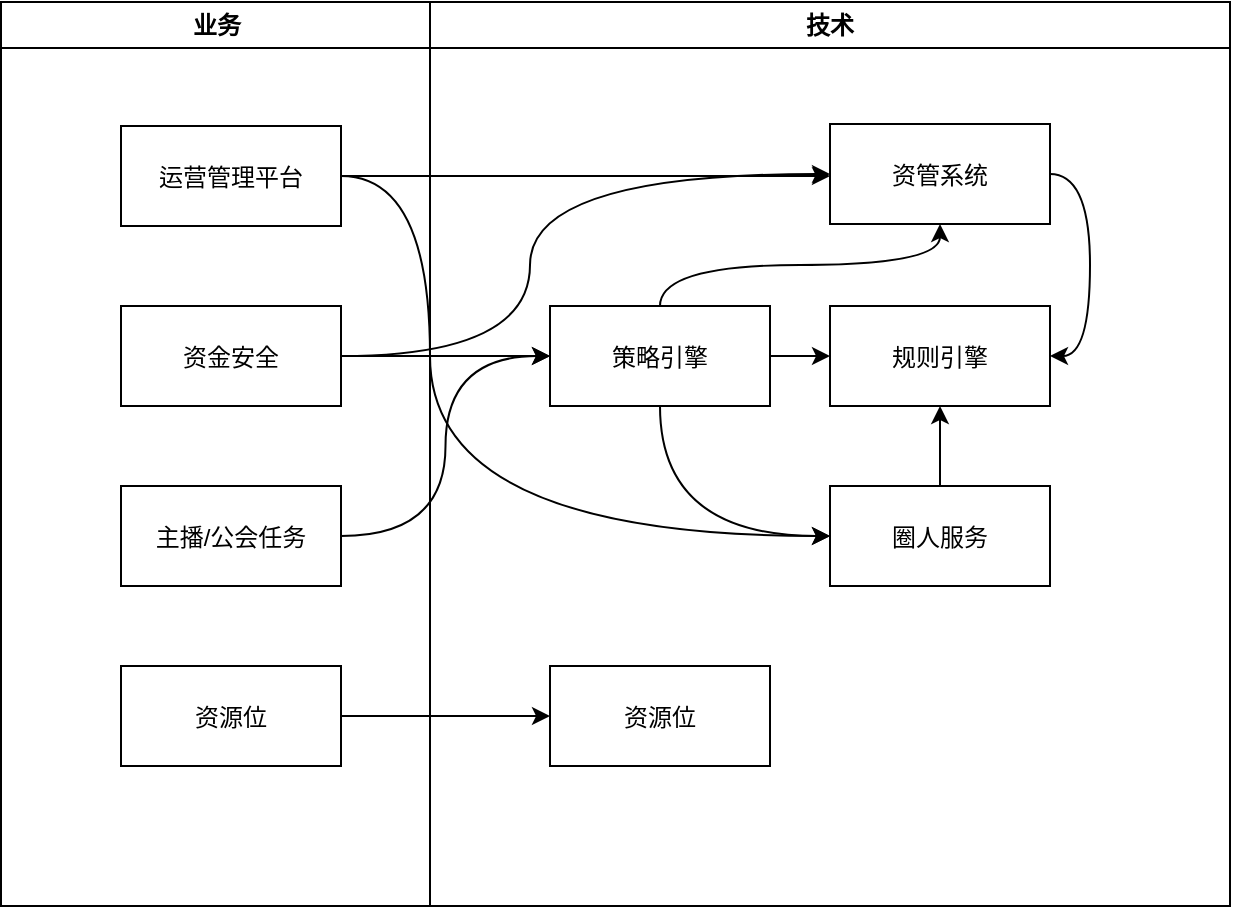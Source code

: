 <mxfile version="14.7.3" type="github">
  <diagram name="Page-1" id="e7e014a7-5840-1c2e-5031-d8a46d1fe8dd">
    <mxGraphModel dx="2595" dy="746" grid="1" gridSize="10" guides="1" tooltips="1" connect="1" arrows="1" fold="1" page="1" pageScale="1" pageWidth="1169" pageHeight="826" background="#ffffff" math="0" shadow="0">
      <root>
        <mxCell id="0" />
        <mxCell id="1" parent="0" />
        <mxCell id="2" value="技术" style="swimlane;whiteSpace=wrap" parent="1" vertex="1">
          <mxGeometry x="170" y="128" width="400" height="452" as="geometry" />
        </mxCell>
        <mxCell id="Zfrfg-gOs-KB_QYQ9pTv-29" style="edgeStyle=orthogonalEdgeStyle;curved=1;rounded=0;orthogonalLoop=1;jettySize=auto;html=1;exitX=1;exitY=0.5;exitDx=0;exitDy=0;entryX=1;entryY=0.5;entryDx=0;entryDy=0;" parent="2" source="7" target="Zfrfg-gOs-KB_QYQ9pTv-18" edge="1">
          <mxGeometry relative="1" as="geometry" />
        </mxCell>
        <mxCell id="7" value="资管系统" style="" parent="2" vertex="1">
          <mxGeometry x="200" y="61" width="110" height="50" as="geometry" />
        </mxCell>
        <mxCell id="Zfrfg-gOs-KB_QYQ9pTv-27" style="edgeStyle=orthogonalEdgeStyle;curved=1;rounded=0;orthogonalLoop=1;jettySize=auto;html=1;exitX=0.5;exitY=0;exitDx=0;exitDy=0;entryX=0.5;entryY=1;entryDx=0;entryDy=0;" parent="2" source="8" target="Zfrfg-gOs-KB_QYQ9pTv-18" edge="1">
          <mxGeometry relative="1" as="geometry" />
        </mxCell>
        <mxCell id="8" value="圈人服务" style="" parent="2" vertex="1">
          <mxGeometry x="200" y="242" width="110" height="50" as="geometry" />
        </mxCell>
        <mxCell id="Zfrfg-gOs-KB_QYQ9pTv-18" value="规则引擎" style="" parent="2" vertex="1">
          <mxGeometry x="200" y="152" width="110" height="50" as="geometry" />
        </mxCell>
        <mxCell id="Zfrfg-gOs-KB_QYQ9pTv-24" style="edgeStyle=orthogonalEdgeStyle;curved=1;rounded=0;orthogonalLoop=1;jettySize=auto;html=1;exitX=0.5;exitY=0;exitDx=0;exitDy=0;entryX=0.5;entryY=1;entryDx=0;entryDy=0;" parent="2" source="Zfrfg-gOs-KB_QYQ9pTv-19" target="7" edge="1">
          <mxGeometry relative="1" as="geometry" />
        </mxCell>
        <mxCell id="Zfrfg-gOs-KB_QYQ9pTv-25" style="edgeStyle=orthogonalEdgeStyle;curved=1;rounded=0;orthogonalLoop=1;jettySize=auto;html=1;exitX=0.5;exitY=1;exitDx=0;exitDy=0;entryX=0;entryY=0.5;entryDx=0;entryDy=0;" parent="2" source="Zfrfg-gOs-KB_QYQ9pTv-19" target="8" edge="1">
          <mxGeometry relative="1" as="geometry" />
        </mxCell>
        <mxCell id="Zfrfg-gOs-KB_QYQ9pTv-30" style="edgeStyle=orthogonalEdgeStyle;curved=1;rounded=0;orthogonalLoop=1;jettySize=auto;html=1;exitX=1;exitY=0.5;exitDx=0;exitDy=0;entryX=0;entryY=0.5;entryDx=0;entryDy=0;" parent="2" source="Zfrfg-gOs-KB_QYQ9pTv-19" target="Zfrfg-gOs-KB_QYQ9pTv-18" edge="1">
          <mxGeometry relative="1" as="geometry" />
        </mxCell>
        <mxCell id="Zfrfg-gOs-KB_QYQ9pTv-19" value="策略引擎" style="" parent="2" vertex="1">
          <mxGeometry x="60" y="152" width="110" height="50" as="geometry" />
        </mxCell>
        <mxCell id="Zfrfg-gOs-KB_QYQ9pTv-20" value="资源位" style="" parent="2" vertex="1">
          <mxGeometry x="60" y="332" width="110" height="50" as="geometry" />
        </mxCell>
        <mxCell id="XmUrZ2d7nXlU5lwVd_Uo-16" value="业务" style="swimlane;whiteSpace=wrap" parent="1" vertex="1">
          <mxGeometry x="-44.5" y="128" width="214.5" height="452" as="geometry" />
        </mxCell>
        <mxCell id="XmUrZ2d7nXlU5lwVd_Uo-18" value="运营管理平台" style="" parent="XmUrZ2d7nXlU5lwVd_Uo-16" vertex="1">
          <mxGeometry x="60" y="62" width="110" height="50" as="geometry" />
        </mxCell>
        <mxCell id="XmUrZ2d7nXlU5lwVd_Uo-19" value="资金安全" style="" parent="XmUrZ2d7nXlU5lwVd_Uo-16" vertex="1">
          <mxGeometry x="60" y="152" width="110" height="50" as="geometry" />
        </mxCell>
        <mxCell id="Zfrfg-gOs-KB_QYQ9pTv-16" value="资源位" style="" parent="XmUrZ2d7nXlU5lwVd_Uo-16" vertex="1">
          <mxGeometry x="60" y="332" width="110" height="50" as="geometry" />
        </mxCell>
        <mxCell id="Zfrfg-gOs-KB_QYQ9pTv-17" value="主播/公会任务" style="" parent="XmUrZ2d7nXlU5lwVd_Uo-16" vertex="1">
          <mxGeometry x="60" y="242" width="110" height="50" as="geometry" />
        </mxCell>
        <mxCell id="Zfrfg-gOs-KB_QYQ9pTv-21" style="edgeStyle=orthogonalEdgeStyle;rounded=0;orthogonalLoop=1;jettySize=auto;html=1;exitX=1;exitY=0.5;exitDx=0;exitDy=0;entryX=0;entryY=0.5;entryDx=0;entryDy=0;curved=1;" parent="1" source="Zfrfg-gOs-KB_QYQ9pTv-16" target="Zfrfg-gOs-KB_QYQ9pTv-20" edge="1">
          <mxGeometry relative="1" as="geometry" />
        </mxCell>
        <mxCell id="Zfrfg-gOs-KB_QYQ9pTv-22" style="edgeStyle=orthogonalEdgeStyle;rounded=0;orthogonalLoop=1;jettySize=auto;html=1;exitX=1;exitY=0.5;exitDx=0;exitDy=0;entryX=0;entryY=0.5;entryDx=0;entryDy=0;curved=1;" parent="1" source="XmUrZ2d7nXlU5lwVd_Uo-19" target="7" edge="1">
          <mxGeometry relative="1" as="geometry">
            <Array as="points">
              <mxPoint x="220" y="305" />
              <mxPoint x="220" y="214" />
            </Array>
          </mxGeometry>
        </mxCell>
        <mxCell id="Zfrfg-gOs-KB_QYQ9pTv-23" style="edgeStyle=orthogonalEdgeStyle;curved=1;rounded=0;orthogonalLoop=1;jettySize=auto;html=1;exitX=1;exitY=0.5;exitDx=0;exitDy=0;" parent="1" source="XmUrZ2d7nXlU5lwVd_Uo-19" target="Zfrfg-gOs-KB_QYQ9pTv-19" edge="1">
          <mxGeometry relative="1" as="geometry" />
        </mxCell>
        <mxCell id="Zfrfg-gOs-KB_QYQ9pTv-26" style="edgeStyle=orthogonalEdgeStyle;curved=1;rounded=0;orthogonalLoop=1;jettySize=auto;html=1;exitX=1;exitY=0.5;exitDx=0;exitDy=0;" parent="1" source="XmUrZ2d7nXlU5lwVd_Uo-18" edge="1">
          <mxGeometry relative="1" as="geometry">
            <mxPoint x="370" y="215" as="targetPoint" />
          </mxGeometry>
        </mxCell>
        <mxCell id="aWE_fqBYEXQU9oCvTYkU-8" style="edgeStyle=orthogonalEdgeStyle;curved=1;rounded=0;orthogonalLoop=1;jettySize=auto;html=1;exitX=1;exitY=0.5;exitDx=0;exitDy=0;entryX=0;entryY=0.5;entryDx=0;entryDy=0;" edge="1" parent="1" source="Zfrfg-gOs-KB_QYQ9pTv-17" target="Zfrfg-gOs-KB_QYQ9pTv-19">
          <mxGeometry relative="1" as="geometry" />
        </mxCell>
        <mxCell id="aWE_fqBYEXQU9oCvTYkU-9" style="edgeStyle=orthogonalEdgeStyle;curved=1;rounded=0;orthogonalLoop=1;jettySize=auto;html=1;exitX=1;exitY=0.5;exitDx=0;exitDy=0;entryX=0;entryY=0.5;entryDx=0;entryDy=0;" edge="1" parent="1" source="XmUrZ2d7nXlU5lwVd_Uo-18" target="8">
          <mxGeometry relative="1" as="geometry">
            <Array as="points">
              <mxPoint x="170" y="215" />
              <mxPoint x="170" y="395" />
            </Array>
          </mxGeometry>
        </mxCell>
      </root>
    </mxGraphModel>
  </diagram>
</mxfile>
